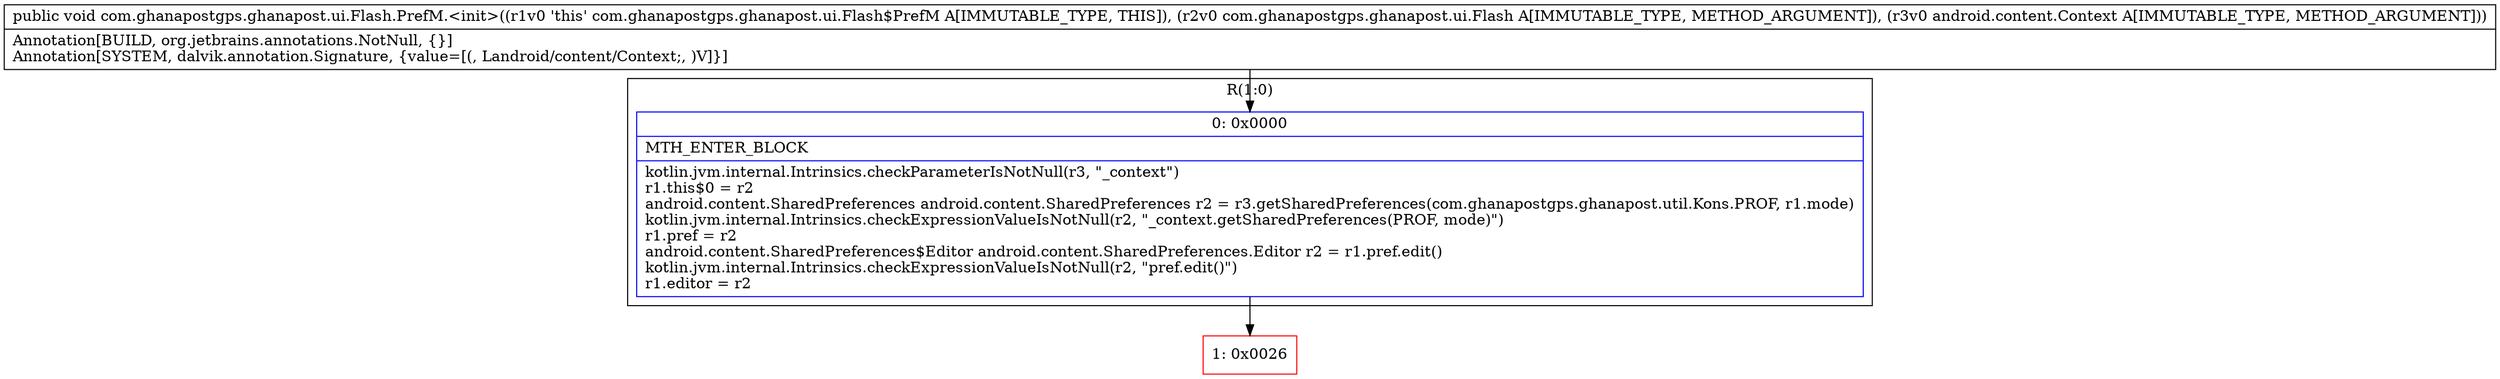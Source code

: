 digraph "CFG forcom.ghanapostgps.ghanapost.ui.Flash.PrefM.\<init\>(Lcom\/ghanapostgps\/ghanapost\/ui\/Flash;Landroid\/content\/Context;)V" {
subgraph cluster_Region_1572213179 {
label = "R(1:0)";
node [shape=record,color=blue];
Node_0 [shape=record,label="{0\:\ 0x0000|MTH_ENTER_BLOCK\l|kotlin.jvm.internal.Intrinsics.checkParameterIsNotNull(r3, \"_context\")\lr1.this$0 = r2\landroid.content.SharedPreferences android.content.SharedPreferences r2 = r3.getSharedPreferences(com.ghanapostgps.ghanapost.util.Kons.PROF, r1.mode)\lkotlin.jvm.internal.Intrinsics.checkExpressionValueIsNotNull(r2, \"_context.getSharedPreferences(PROF, mode)\")\lr1.pref = r2\landroid.content.SharedPreferences$Editor android.content.SharedPreferences.Editor r2 = r1.pref.edit()\lkotlin.jvm.internal.Intrinsics.checkExpressionValueIsNotNull(r2, \"pref.edit()\")\lr1.editor = r2\l}"];
}
Node_1 [shape=record,color=red,label="{1\:\ 0x0026}"];
MethodNode[shape=record,label="{public void com.ghanapostgps.ghanapost.ui.Flash.PrefM.\<init\>((r1v0 'this' com.ghanapostgps.ghanapost.ui.Flash$PrefM A[IMMUTABLE_TYPE, THIS]), (r2v0 com.ghanapostgps.ghanapost.ui.Flash A[IMMUTABLE_TYPE, METHOD_ARGUMENT]), (r3v0 android.content.Context A[IMMUTABLE_TYPE, METHOD_ARGUMENT]))  | Annotation[BUILD, org.jetbrains.annotations.NotNull, \{\}]\lAnnotation[SYSTEM, dalvik.annotation.Signature, \{value=[(, Landroid\/content\/Context;, )V]\}]\l}"];
MethodNode -> Node_0;
Node_0 -> Node_1;
}

